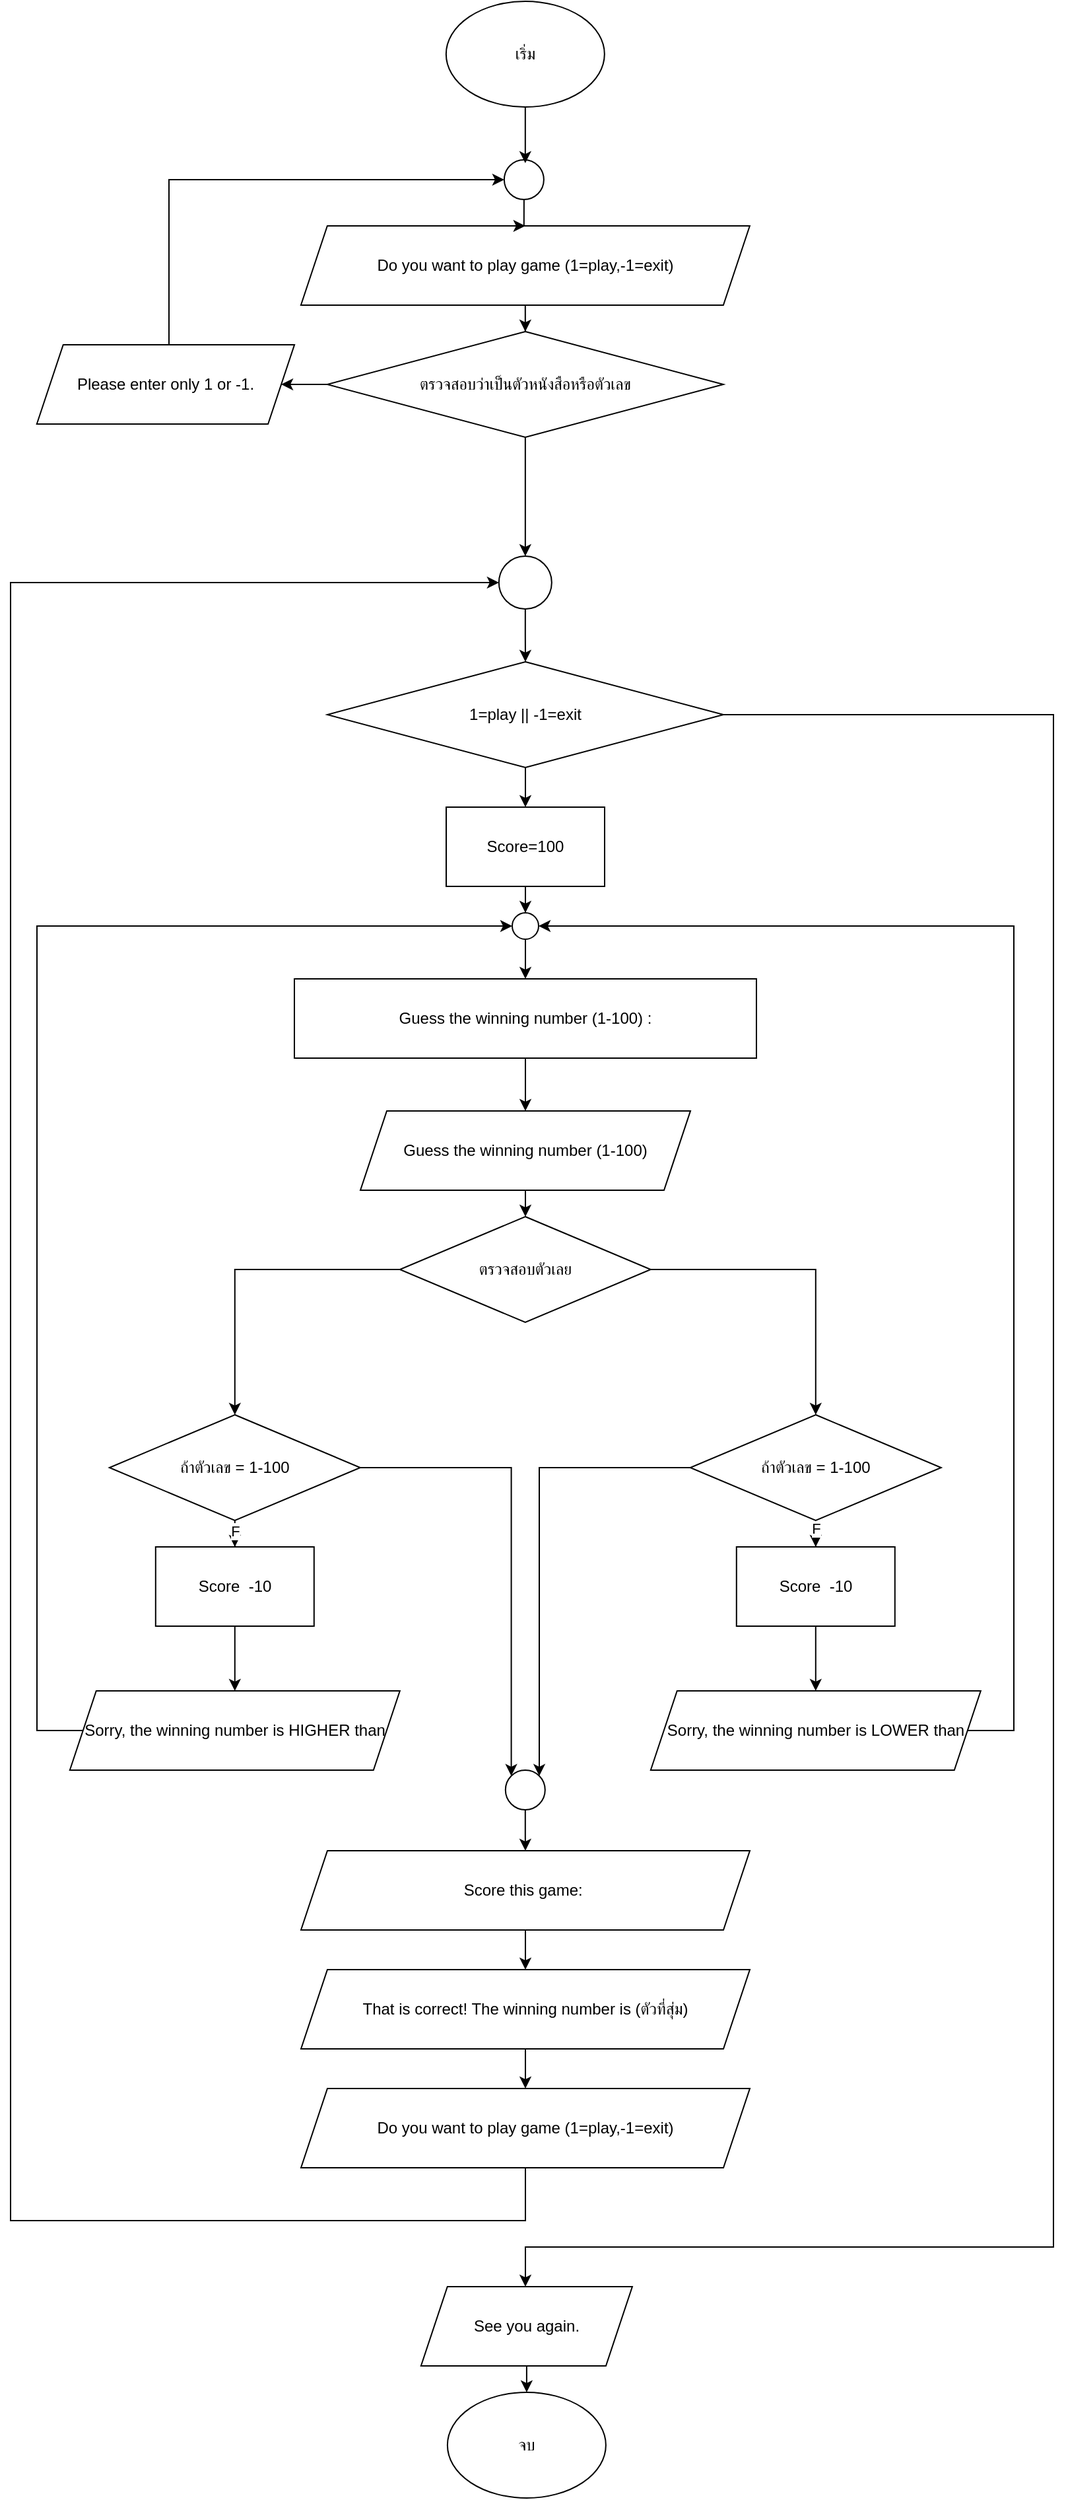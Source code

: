 <?xml version="1.0" encoding="UTF-8"?>
<mxfile version="28.0.9">
  <diagram name="หน้า-1" id="I8mxGPTTo9-2nCJKoSdU">
    <mxGraphModel dx="1452" dy="643" grid="1" gridSize="10" guides="1" tooltips="1" connect="1" arrows="1" fold="1" page="1" pageScale="1" pageWidth="827" pageHeight="1169" math="0" shadow="0">
      <root>
        <mxCell id="0" />
        <mxCell id="1" parent="0" />
        <mxCell id="lm_iCcwgTlMPpYDMRPSt-4" value="เริ่ม" style="ellipse;whiteSpace=wrap;html=1;" parent="1" vertex="1">
          <mxGeometry x="349.92" y="20" width="120" height="80" as="geometry" />
        </mxCell>
        <mxCell id="v3n18WOFil9SnZYVmVEK-8" style="edgeStyle=orthogonalEdgeStyle;rounded=0;orthogonalLoop=1;jettySize=auto;html=1;entryX=0.5;entryY=0;entryDx=0;entryDy=0;" parent="1" source="lm_iCcwgTlMPpYDMRPSt-5" target="v3n18WOFil9SnZYVmVEK-3" edge="1">
          <mxGeometry relative="1" as="geometry" />
        </mxCell>
        <mxCell id="lm_iCcwgTlMPpYDMRPSt-5" value="Do you want to play game (1=play,-1=exit)" style="shape=parallelogram;perimeter=parallelogramPerimeter;whiteSpace=wrap;html=1;fixedSize=1;" parent="1" vertex="1">
          <mxGeometry x="239.94" y="190" width="340" height="60" as="geometry" />
        </mxCell>
        <mxCell id="lm_iCcwgTlMPpYDMRPSt-10" style="edgeStyle=orthogonalEdgeStyle;rounded=0;orthogonalLoop=1;jettySize=auto;html=1;" parent="1" source="lm_iCcwgTlMPpYDMRPSt-7" target="lm_iCcwgTlMPpYDMRPSt-9" edge="1">
          <mxGeometry relative="1" as="geometry" />
        </mxCell>
        <mxCell id="lm_iCcwgTlMPpYDMRPSt-49" style="edgeStyle=orthogonalEdgeStyle;rounded=0;orthogonalLoop=1;jettySize=auto;html=1;entryX=0.5;entryY=0;entryDx=0;entryDy=0;" parent="1" source="lm_iCcwgTlMPpYDMRPSt-7" target="v3n18WOFil9SnZYVmVEK-15" edge="1">
          <mxGeometry relative="1" as="geometry">
            <mxPoint x="790.0" y="1960" as="targetPoint" />
            <Array as="points">
              <mxPoint x="810" y="560" />
              <mxPoint x="810" y="1720" />
              <mxPoint x="410" y="1720" />
              <mxPoint x="410" y="1750" />
            </Array>
          </mxGeometry>
        </mxCell>
        <mxCell id="lm_iCcwgTlMPpYDMRPSt-7" value="1=play || -1=exit" style="rhombus;whiteSpace=wrap;html=1;" parent="1" vertex="1">
          <mxGeometry x="260.0" y="520" width="300" height="80" as="geometry" />
        </mxCell>
        <mxCell id="lm_iCcwgTlMPpYDMRPSt-64" style="edgeStyle=orthogonalEdgeStyle;rounded=0;orthogonalLoop=1;jettySize=auto;html=1;entryX=0.5;entryY=0;entryDx=0;entryDy=0;" parent="1" source="lm_iCcwgTlMPpYDMRPSt-9" target="lm_iCcwgTlMPpYDMRPSt-63" edge="1">
          <mxGeometry relative="1" as="geometry" />
        </mxCell>
        <mxCell id="lm_iCcwgTlMPpYDMRPSt-9" value="Score=100" style="rounded=0;whiteSpace=wrap;html=1;" parent="1" vertex="1">
          <mxGeometry x="350" y="630" width="120" height="60" as="geometry" />
        </mxCell>
        <mxCell id="lm_iCcwgTlMPpYDMRPSt-15" style="edgeStyle=orthogonalEdgeStyle;rounded=0;orthogonalLoop=1;jettySize=auto;html=1;" parent="1" source="lm_iCcwgTlMPpYDMRPSt-11" target="lm_iCcwgTlMPpYDMRPSt-14" edge="1">
          <mxGeometry relative="1" as="geometry" />
        </mxCell>
        <mxCell id="lm_iCcwgTlMPpYDMRPSt-11" value="Guess the winning number (1-100) :" style="rounded=0;whiteSpace=wrap;html=1;" parent="1" vertex="1">
          <mxGeometry x="235" y="760" width="350" height="60" as="geometry" />
        </mxCell>
        <mxCell id="lm_iCcwgTlMPpYDMRPSt-19" style="edgeStyle=orthogonalEdgeStyle;rounded=0;orthogonalLoop=1;jettySize=auto;html=1;entryX=0.5;entryY=0;entryDx=0;entryDy=0;" parent="1" source="lm_iCcwgTlMPpYDMRPSt-13" target="lm_iCcwgTlMPpYDMRPSt-17" edge="1">
          <mxGeometry relative="1" as="geometry" />
        </mxCell>
        <mxCell id="lm_iCcwgTlMPpYDMRPSt-20" style="edgeStyle=orthogonalEdgeStyle;rounded=0;orthogonalLoop=1;jettySize=auto;html=1;entryX=0.5;entryY=0;entryDx=0;entryDy=0;" parent="1" source="lm_iCcwgTlMPpYDMRPSt-13" target="lm_iCcwgTlMPpYDMRPSt-18" edge="1">
          <mxGeometry relative="1" as="geometry" />
        </mxCell>
        <mxCell id="lm_iCcwgTlMPpYDMRPSt-13" value="ตรวจสอบตัวเลย" style="rhombus;whiteSpace=wrap;html=1;" parent="1" vertex="1">
          <mxGeometry x="314.9" y="940" width="190" height="80" as="geometry" />
        </mxCell>
        <mxCell id="lm_iCcwgTlMPpYDMRPSt-62" style="edgeStyle=orthogonalEdgeStyle;rounded=0;orthogonalLoop=1;jettySize=auto;html=1;entryX=0.5;entryY=0;entryDx=0;entryDy=0;" parent="1" source="lm_iCcwgTlMPpYDMRPSt-14" target="lm_iCcwgTlMPpYDMRPSt-13" edge="1">
          <mxGeometry relative="1" as="geometry" />
        </mxCell>
        <mxCell id="lm_iCcwgTlMPpYDMRPSt-14" value="Guess the winning number (1-100)" style="shape=parallelogram;perimeter=parallelogramPerimeter;whiteSpace=wrap;html=1;fixedSize=1;" parent="1" vertex="1">
          <mxGeometry x="285" y="860" width="250" height="60" as="geometry" />
        </mxCell>
        <mxCell id="lm_iCcwgTlMPpYDMRPSt-26" style="edgeStyle=orthogonalEdgeStyle;rounded=0;orthogonalLoop=1;jettySize=auto;html=1;" parent="1" source="lm_iCcwgTlMPpYDMRPSt-17" target="lm_iCcwgTlMPpYDMRPSt-25" edge="1">
          <mxGeometry relative="1" as="geometry" />
        </mxCell>
        <mxCell id="lm_iCcwgTlMPpYDMRPSt-46" value="F" style="edgeLabel;html=1;align=center;verticalAlign=middle;resizable=0;points=[];" parent="lm_iCcwgTlMPpYDMRPSt-26" vertex="1" connectable="0">
          <mxGeometry x="0.511" relative="1" as="geometry">
            <mxPoint as="offset" />
          </mxGeometry>
        </mxCell>
        <mxCell id="lm_iCcwgTlMPpYDMRPSt-60" style="edgeStyle=orthogonalEdgeStyle;rounded=0;orthogonalLoop=1;jettySize=auto;html=1;entryX=1;entryY=0;entryDx=0;entryDy=0;" parent="1" source="lm_iCcwgTlMPpYDMRPSt-17" target="lm_iCcwgTlMPpYDMRPSt-32" edge="1">
          <mxGeometry relative="1" as="geometry" />
        </mxCell>
        <mxCell id="lm_iCcwgTlMPpYDMRPSt-17" value="ถ้าตัวเลข = 1-100" style="rhombus;whiteSpace=wrap;html=1;" parent="1" vertex="1">
          <mxGeometry x="534.9" y="1090" width="190" height="80" as="geometry" />
        </mxCell>
        <mxCell id="lm_iCcwgTlMPpYDMRPSt-24" style="edgeStyle=orthogonalEdgeStyle;rounded=0;orthogonalLoop=1;jettySize=auto;html=1;" parent="1" source="lm_iCcwgTlMPpYDMRPSt-18" target="lm_iCcwgTlMPpYDMRPSt-23" edge="1">
          <mxGeometry relative="1" as="geometry" />
        </mxCell>
        <mxCell id="lm_iCcwgTlMPpYDMRPSt-44" value="F" style="edgeLabel;html=1;align=center;verticalAlign=middle;resizable=0;points=[];" parent="lm_iCcwgTlMPpYDMRPSt-24" vertex="1" connectable="0">
          <mxGeometry x="0.605" relative="1" as="geometry">
            <mxPoint as="offset" />
          </mxGeometry>
        </mxCell>
        <mxCell id="lm_iCcwgTlMPpYDMRPSt-61" style="edgeStyle=orthogonalEdgeStyle;rounded=0;orthogonalLoop=1;jettySize=auto;html=1;entryX=0;entryY=0;entryDx=0;entryDy=0;" parent="1" source="lm_iCcwgTlMPpYDMRPSt-18" target="lm_iCcwgTlMPpYDMRPSt-32" edge="1">
          <mxGeometry relative="1" as="geometry" />
        </mxCell>
        <mxCell id="lm_iCcwgTlMPpYDMRPSt-18" value="ถ้าตัวเลข = 1-100" style="rhombus;whiteSpace=wrap;html=1;" parent="1" vertex="1">
          <mxGeometry x="94.9" y="1090" width="190" height="80" as="geometry" />
        </mxCell>
        <mxCell id="lm_iCcwgTlMPpYDMRPSt-30" style="edgeStyle=orthogonalEdgeStyle;rounded=0;orthogonalLoop=1;jettySize=auto;html=1;entryX=0.5;entryY=0;entryDx=0;entryDy=0;" parent="1" source="lm_iCcwgTlMPpYDMRPSt-23" target="lm_iCcwgTlMPpYDMRPSt-27" edge="1">
          <mxGeometry relative="1" as="geometry" />
        </mxCell>
        <mxCell id="lm_iCcwgTlMPpYDMRPSt-23" value="Score&amp;nbsp; -10" style="rounded=0;whiteSpace=wrap;html=1;" parent="1" vertex="1">
          <mxGeometry x="129.9" y="1190" width="120" height="60" as="geometry" />
        </mxCell>
        <mxCell id="lm_iCcwgTlMPpYDMRPSt-29" style="edgeStyle=orthogonalEdgeStyle;rounded=0;orthogonalLoop=1;jettySize=auto;html=1;entryX=0.5;entryY=0;entryDx=0;entryDy=0;" parent="1" source="lm_iCcwgTlMPpYDMRPSt-25" target="lm_iCcwgTlMPpYDMRPSt-28" edge="1">
          <mxGeometry relative="1" as="geometry" />
        </mxCell>
        <mxCell id="lm_iCcwgTlMPpYDMRPSt-25" value="Score&amp;nbsp; -10" style="rounded=0;whiteSpace=wrap;html=1;" parent="1" vertex="1">
          <mxGeometry x="569.9" y="1190" width="120" height="60" as="geometry" />
        </mxCell>
        <mxCell id="lm_iCcwgTlMPpYDMRPSt-66" style="edgeStyle=orthogonalEdgeStyle;rounded=0;orthogonalLoop=1;jettySize=auto;html=1;entryX=0;entryY=0.5;entryDx=0;entryDy=0;" parent="1" source="lm_iCcwgTlMPpYDMRPSt-27" target="lm_iCcwgTlMPpYDMRPSt-63" edge="1">
          <mxGeometry relative="1" as="geometry">
            <Array as="points">
              <mxPoint x="40" y="1329" />
              <mxPoint x="40" y="720" />
            </Array>
          </mxGeometry>
        </mxCell>
        <mxCell id="lm_iCcwgTlMPpYDMRPSt-27" value="Sorry, the winning number is HIGHER than" style="shape=parallelogram;perimeter=parallelogramPerimeter;whiteSpace=wrap;html=1;fixedSize=1;" parent="1" vertex="1">
          <mxGeometry x="64.9" y="1299" width="250" height="60" as="geometry" />
        </mxCell>
        <mxCell id="lm_iCcwgTlMPpYDMRPSt-67" style="edgeStyle=orthogonalEdgeStyle;rounded=0;orthogonalLoop=1;jettySize=auto;html=1;entryX=1;entryY=0.5;entryDx=0;entryDy=0;" parent="1" source="lm_iCcwgTlMPpYDMRPSt-28" target="lm_iCcwgTlMPpYDMRPSt-63" edge="1">
          <mxGeometry relative="1" as="geometry">
            <Array as="points">
              <mxPoint x="780.0" y="1329" />
              <mxPoint x="780.0" y="720" />
            </Array>
          </mxGeometry>
        </mxCell>
        <mxCell id="lm_iCcwgTlMPpYDMRPSt-28" value="Sorry, the winning number is LOWER than" style="shape=parallelogram;perimeter=parallelogramPerimeter;whiteSpace=wrap;html=1;fixedSize=1;" parent="1" vertex="1">
          <mxGeometry x="504.9" y="1299" width="250" height="60" as="geometry" />
        </mxCell>
        <mxCell id="v3n18WOFil9SnZYVmVEK-1" style="edgeStyle=orthogonalEdgeStyle;rounded=0;orthogonalLoop=1;jettySize=auto;html=1;" parent="1" source="lm_iCcwgTlMPpYDMRPSt-32" target="lm_iCcwgTlMPpYDMRPSt-56" edge="1">
          <mxGeometry relative="1" as="geometry" />
        </mxCell>
        <mxCell id="lm_iCcwgTlMPpYDMRPSt-32" value="" style="ellipse;whiteSpace=wrap;html=1;aspect=fixed;" parent="1" vertex="1">
          <mxGeometry x="394.9" y="1359" width="30" height="30" as="geometry" />
        </mxCell>
        <mxCell id="lm_iCcwgTlMPpYDMRPSt-42" style="edgeStyle=orthogonalEdgeStyle;rounded=0;orthogonalLoop=1;jettySize=auto;html=1;" parent="1" source="lm_iCcwgTlMPpYDMRPSt-41" target="lm_iCcwgTlMPpYDMRPSt-7" edge="1">
          <mxGeometry relative="1" as="geometry" />
        </mxCell>
        <mxCell id="lm_iCcwgTlMPpYDMRPSt-41" value="" style="ellipse;whiteSpace=wrap;html=1;aspect=fixed;" parent="1" vertex="1">
          <mxGeometry x="389.92" y="440" width="40" height="40" as="geometry" />
        </mxCell>
        <mxCell id="lm_iCcwgTlMPpYDMRPSt-48" value="จบ" style="ellipse;whiteSpace=wrap;html=1;" parent="1" vertex="1">
          <mxGeometry x="350.94" y="1830" width="120" height="80" as="geometry" />
        </mxCell>
        <mxCell id="lm_iCcwgTlMPpYDMRPSt-73" style="edgeStyle=orthogonalEdgeStyle;rounded=0;orthogonalLoop=1;jettySize=auto;html=1;" parent="1" source="lm_iCcwgTlMPpYDMRPSt-56" target="lm_iCcwgTlMPpYDMRPSt-71" edge="1">
          <mxGeometry relative="1" as="geometry" />
        </mxCell>
        <mxCell id="lm_iCcwgTlMPpYDMRPSt-56" value="Score this game:&amp;nbsp;" style="shape=parallelogram;perimeter=parallelogramPerimeter;whiteSpace=wrap;html=1;fixedSize=1;" parent="1" vertex="1">
          <mxGeometry x="240.0" y="1420" width="340" height="60" as="geometry" />
        </mxCell>
        <mxCell id="lm_iCcwgTlMPpYDMRPSt-65" style="edgeStyle=orthogonalEdgeStyle;rounded=0;orthogonalLoop=1;jettySize=auto;html=1;entryX=0.5;entryY=0;entryDx=0;entryDy=0;" parent="1" source="lm_iCcwgTlMPpYDMRPSt-63" target="lm_iCcwgTlMPpYDMRPSt-11" edge="1">
          <mxGeometry relative="1" as="geometry" />
        </mxCell>
        <mxCell id="lm_iCcwgTlMPpYDMRPSt-63" value="" style="ellipse;whiteSpace=wrap;html=1;aspect=fixed;" parent="1" vertex="1">
          <mxGeometry x="400" y="710" width="20" height="20" as="geometry" />
        </mxCell>
        <mxCell id="lm_iCcwgTlMPpYDMRPSt-74" style="edgeStyle=orthogonalEdgeStyle;rounded=0;orthogonalLoop=1;jettySize=auto;html=1;" parent="1" source="lm_iCcwgTlMPpYDMRPSt-71" target="lm_iCcwgTlMPpYDMRPSt-72" edge="1">
          <mxGeometry relative="1" as="geometry" />
        </mxCell>
        <mxCell id="lm_iCcwgTlMPpYDMRPSt-71" value="That is correct! The winning number is (ตัวที่สุ่ม)" style="shape=parallelogram;perimeter=parallelogramPerimeter;whiteSpace=wrap;html=1;fixedSize=1;" parent="1" vertex="1">
          <mxGeometry x="240.0" y="1510" width="340" height="60" as="geometry" />
        </mxCell>
        <mxCell id="v3n18WOFil9SnZYVmVEK-2" style="edgeStyle=orthogonalEdgeStyle;rounded=0;orthogonalLoop=1;jettySize=auto;html=1;entryX=0;entryY=0.5;entryDx=0;entryDy=0;" parent="1" source="lm_iCcwgTlMPpYDMRPSt-72" target="lm_iCcwgTlMPpYDMRPSt-41" edge="1">
          <mxGeometry relative="1" as="geometry">
            <Array as="points">
              <mxPoint x="410" y="1700" />
              <mxPoint x="20" y="1700" />
              <mxPoint x="20" y="460" />
            </Array>
          </mxGeometry>
        </mxCell>
        <mxCell id="lm_iCcwgTlMPpYDMRPSt-72" value="Do you want to play game (1=play,-1=exit)" style="shape=parallelogram;perimeter=parallelogramPerimeter;whiteSpace=wrap;html=1;fixedSize=1;" parent="1" vertex="1">
          <mxGeometry x="240.0" y="1600" width="340" height="60" as="geometry" />
        </mxCell>
        <mxCell id="v3n18WOFil9SnZYVmVEK-9" style="edgeStyle=orthogonalEdgeStyle;rounded=0;orthogonalLoop=1;jettySize=auto;html=1;" parent="1" source="v3n18WOFil9SnZYVmVEK-3" target="v3n18WOFil9SnZYVmVEK-7" edge="1">
          <mxGeometry relative="1" as="geometry" />
        </mxCell>
        <mxCell id="v3n18WOFil9SnZYVmVEK-20" style="edgeStyle=orthogonalEdgeStyle;rounded=0;orthogonalLoop=1;jettySize=auto;html=1;" parent="1" source="v3n18WOFil9SnZYVmVEK-3" target="lm_iCcwgTlMPpYDMRPSt-41" edge="1">
          <mxGeometry relative="1" as="geometry" />
        </mxCell>
        <mxCell id="v3n18WOFil9SnZYVmVEK-3" value="ตรวจสอบว่าเป็นตัวหนังสือหรือตัวเลข" style="rhombus;whiteSpace=wrap;html=1;" parent="1" vertex="1">
          <mxGeometry x="259.94" y="270" width="300" height="80" as="geometry" />
        </mxCell>
        <mxCell id="v3n18WOFil9SnZYVmVEK-18" style="edgeStyle=orthogonalEdgeStyle;rounded=0;orthogonalLoop=1;jettySize=auto;html=1;entryX=0;entryY=0.5;entryDx=0;entryDy=0;" parent="1" source="v3n18WOFil9SnZYVmVEK-7" target="v3n18WOFil9SnZYVmVEK-11" edge="1">
          <mxGeometry relative="1" as="geometry">
            <Array as="points">
              <mxPoint x="140" y="155" />
            </Array>
          </mxGeometry>
        </mxCell>
        <mxCell id="v3n18WOFil9SnZYVmVEK-7" value="Please enter only 1 or -1." style="shape=parallelogram;perimeter=parallelogramPerimeter;whiteSpace=wrap;html=1;fixedSize=1;" parent="1" vertex="1">
          <mxGeometry x="39.88" y="280" width="195.16" height="60" as="geometry" />
        </mxCell>
        <mxCell id="v3n18WOFil9SnZYVmVEK-19" style="edgeStyle=orthogonalEdgeStyle;rounded=0;orthogonalLoop=1;jettySize=auto;html=1;entryX=0.5;entryY=0;entryDx=0;entryDy=0;" parent="1" source="v3n18WOFil9SnZYVmVEK-11" target="lm_iCcwgTlMPpYDMRPSt-5" edge="1">
          <mxGeometry relative="1" as="geometry" />
        </mxCell>
        <mxCell id="v3n18WOFil9SnZYVmVEK-11" value="" style="ellipse;whiteSpace=wrap;html=1;aspect=fixed;" parent="1" vertex="1">
          <mxGeometry x="393.94" y="140" width="30" height="30" as="geometry" />
        </mxCell>
        <mxCell id="v3n18WOFil9SnZYVmVEK-16" style="edgeStyle=orthogonalEdgeStyle;rounded=0;orthogonalLoop=1;jettySize=auto;html=1;" parent="1" source="v3n18WOFil9SnZYVmVEK-15" target="lm_iCcwgTlMPpYDMRPSt-48" edge="1">
          <mxGeometry relative="1" as="geometry" />
        </mxCell>
        <mxCell id="v3n18WOFil9SnZYVmVEK-15" value="See you again." style="shape=parallelogram;perimeter=parallelogramPerimeter;whiteSpace=wrap;html=1;fixedSize=1;" parent="1" vertex="1">
          <mxGeometry x="330.91" y="1750" width="160.06" height="60" as="geometry" />
        </mxCell>
        <mxCell id="v3n18WOFil9SnZYVmVEK-17" style="edgeStyle=orthogonalEdgeStyle;rounded=0;orthogonalLoop=1;jettySize=auto;html=1;entryX=0.532;entryY=0.084;entryDx=0;entryDy=0;entryPerimeter=0;" parent="1" source="lm_iCcwgTlMPpYDMRPSt-4" target="v3n18WOFil9SnZYVmVEK-11" edge="1">
          <mxGeometry relative="1" as="geometry" />
        </mxCell>
      </root>
    </mxGraphModel>
  </diagram>
</mxfile>
